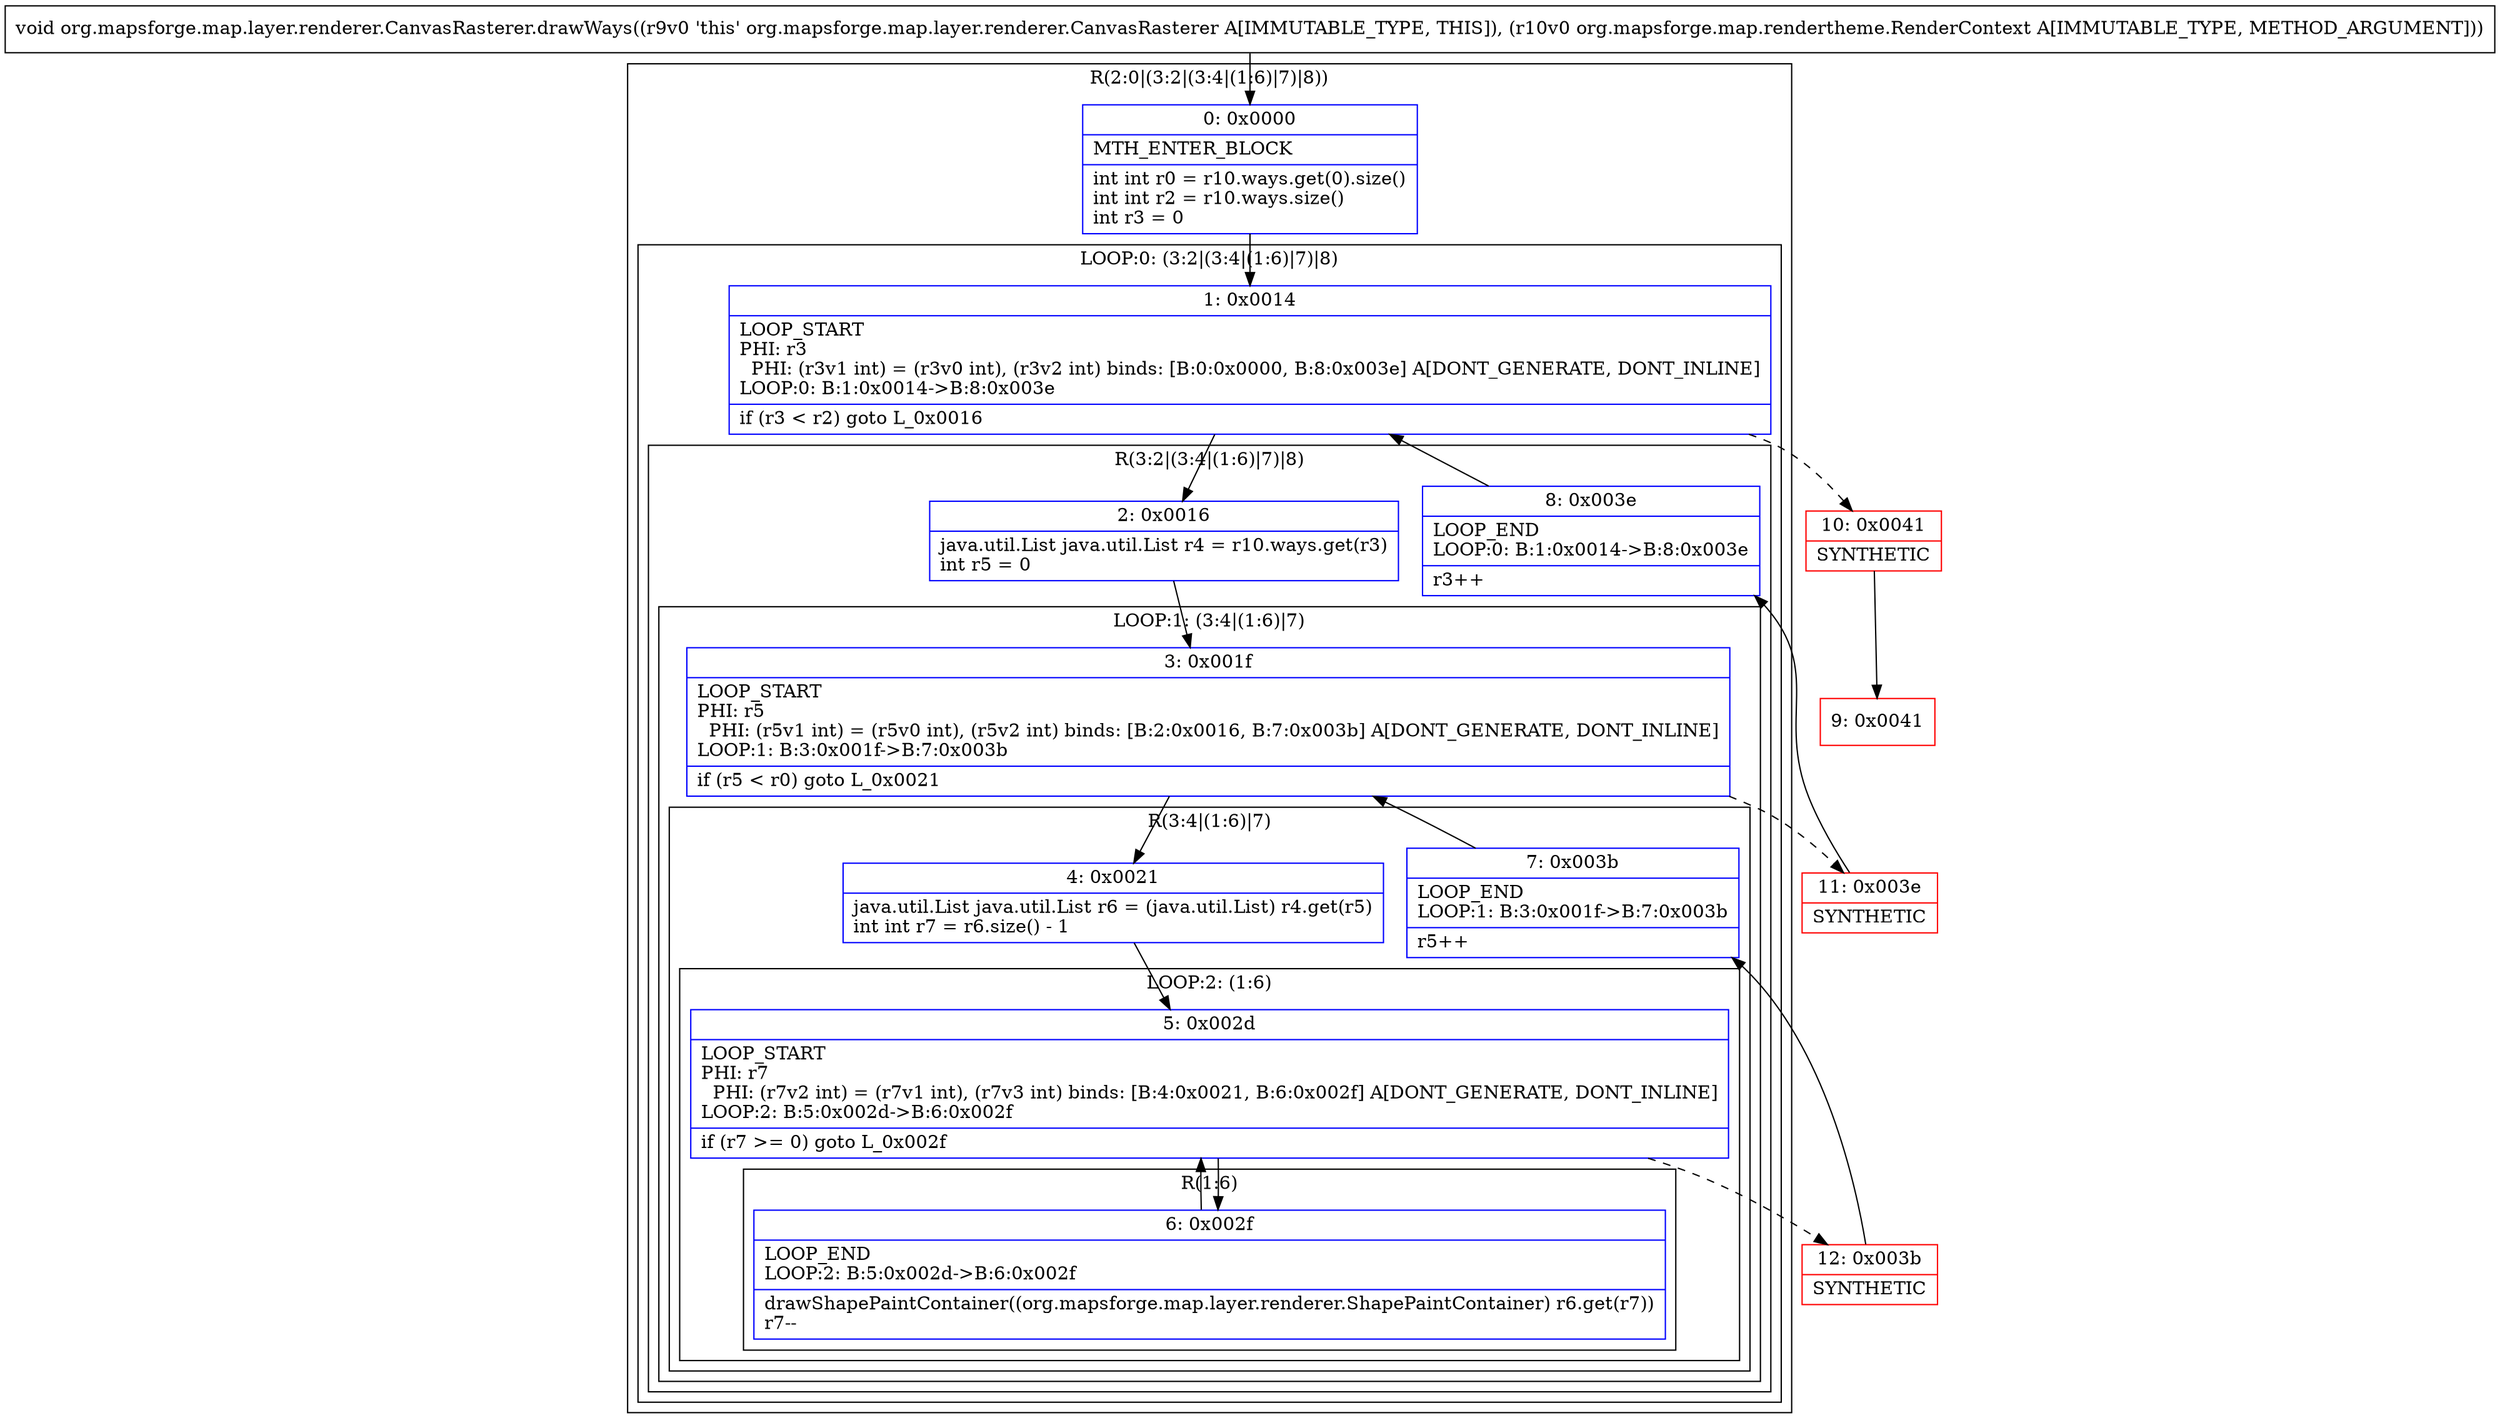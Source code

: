 digraph "CFG fororg.mapsforge.map.layer.renderer.CanvasRasterer.drawWays(Lorg\/mapsforge\/map\/rendertheme\/RenderContext;)V" {
subgraph cluster_Region_1178521126 {
label = "R(2:0|(3:2|(3:4|(1:6)|7)|8))";
node [shape=record,color=blue];
Node_0 [shape=record,label="{0\:\ 0x0000|MTH_ENTER_BLOCK\l|int int r0 = r10.ways.get(0).size()\lint int r2 = r10.ways.size()\lint r3 = 0\l}"];
subgraph cluster_LoopRegion_675224723 {
label = "LOOP:0: (3:2|(3:4|(1:6)|7)|8)";
node [shape=record,color=blue];
Node_1 [shape=record,label="{1\:\ 0x0014|LOOP_START\lPHI: r3 \l  PHI: (r3v1 int) = (r3v0 int), (r3v2 int) binds: [B:0:0x0000, B:8:0x003e] A[DONT_GENERATE, DONT_INLINE]\lLOOP:0: B:1:0x0014\-\>B:8:0x003e\l|if (r3 \< r2) goto L_0x0016\l}"];
subgraph cluster_Region_1246619078 {
label = "R(3:2|(3:4|(1:6)|7)|8)";
node [shape=record,color=blue];
Node_2 [shape=record,label="{2\:\ 0x0016|java.util.List java.util.List r4 = r10.ways.get(r3)\lint r5 = 0\l}"];
subgraph cluster_LoopRegion_1733809926 {
label = "LOOP:1: (3:4|(1:6)|7)";
node [shape=record,color=blue];
Node_3 [shape=record,label="{3\:\ 0x001f|LOOP_START\lPHI: r5 \l  PHI: (r5v1 int) = (r5v0 int), (r5v2 int) binds: [B:2:0x0016, B:7:0x003b] A[DONT_GENERATE, DONT_INLINE]\lLOOP:1: B:3:0x001f\-\>B:7:0x003b\l|if (r5 \< r0) goto L_0x0021\l}"];
subgraph cluster_Region_2058509655 {
label = "R(3:4|(1:6)|7)";
node [shape=record,color=blue];
Node_4 [shape=record,label="{4\:\ 0x0021|java.util.List java.util.List r6 = (java.util.List) r4.get(r5)\lint int r7 = r6.size() \- 1\l}"];
subgraph cluster_LoopRegion_587483872 {
label = "LOOP:2: (1:6)";
node [shape=record,color=blue];
Node_5 [shape=record,label="{5\:\ 0x002d|LOOP_START\lPHI: r7 \l  PHI: (r7v2 int) = (r7v1 int), (r7v3 int) binds: [B:4:0x0021, B:6:0x002f] A[DONT_GENERATE, DONT_INLINE]\lLOOP:2: B:5:0x002d\-\>B:6:0x002f\l|if (r7 \>= 0) goto L_0x002f\l}"];
subgraph cluster_Region_1930363287 {
label = "R(1:6)";
node [shape=record,color=blue];
Node_6 [shape=record,label="{6\:\ 0x002f|LOOP_END\lLOOP:2: B:5:0x002d\-\>B:6:0x002f\l|drawShapePaintContainer((org.mapsforge.map.layer.renderer.ShapePaintContainer) r6.get(r7))\lr7\-\-\l}"];
}
}
Node_7 [shape=record,label="{7\:\ 0x003b|LOOP_END\lLOOP:1: B:3:0x001f\-\>B:7:0x003b\l|r5++\l}"];
}
}
Node_8 [shape=record,label="{8\:\ 0x003e|LOOP_END\lLOOP:0: B:1:0x0014\-\>B:8:0x003e\l|r3++\l}"];
}
}
}
Node_9 [shape=record,color=red,label="{9\:\ 0x0041}"];
Node_10 [shape=record,color=red,label="{10\:\ 0x0041|SYNTHETIC\l}"];
Node_11 [shape=record,color=red,label="{11\:\ 0x003e|SYNTHETIC\l}"];
Node_12 [shape=record,color=red,label="{12\:\ 0x003b|SYNTHETIC\l}"];
MethodNode[shape=record,label="{void org.mapsforge.map.layer.renderer.CanvasRasterer.drawWays((r9v0 'this' org.mapsforge.map.layer.renderer.CanvasRasterer A[IMMUTABLE_TYPE, THIS]), (r10v0 org.mapsforge.map.rendertheme.RenderContext A[IMMUTABLE_TYPE, METHOD_ARGUMENT])) }"];
MethodNode -> Node_0;
Node_0 -> Node_1;
Node_1 -> Node_2;
Node_1 -> Node_10[style=dashed];
Node_2 -> Node_3;
Node_3 -> Node_4;
Node_3 -> Node_11[style=dashed];
Node_4 -> Node_5;
Node_5 -> Node_6;
Node_5 -> Node_12[style=dashed];
Node_6 -> Node_5;
Node_7 -> Node_3;
Node_8 -> Node_1;
Node_10 -> Node_9;
Node_11 -> Node_8;
Node_12 -> Node_7;
}


